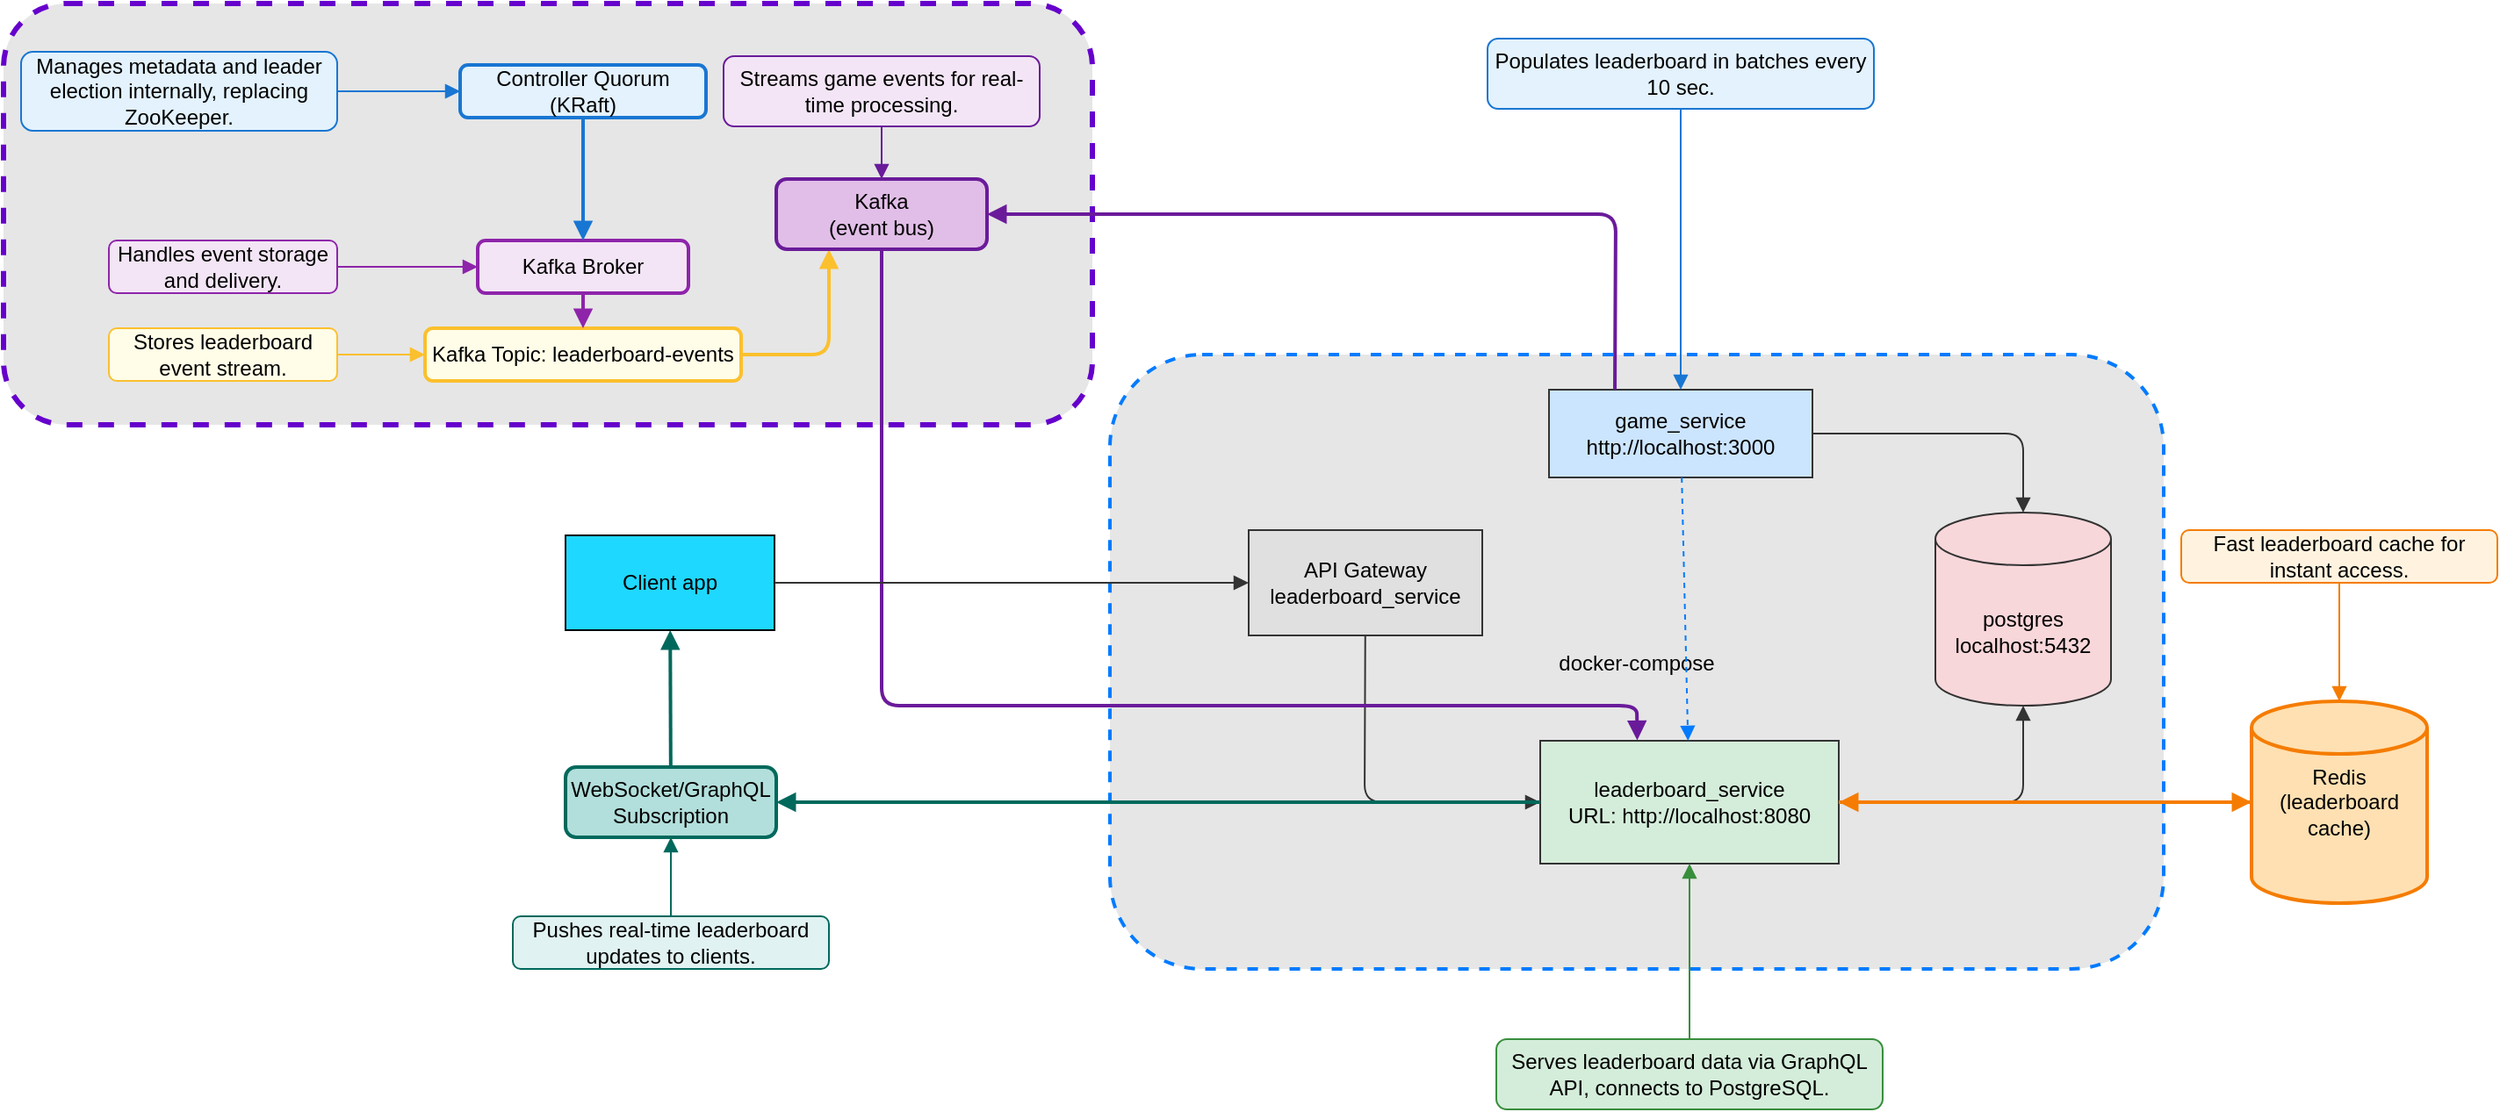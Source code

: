<mxfile>
    <diagram id="1wpUK6OHLdWYX9Pw8Wzb" name="Page-1">
        <mxGraphModel dx="2230" dy="1193" grid="0" gridSize="10" guides="1" tooltips="1" connect="1" arrows="1" fold="1" page="0" pageScale="1" pageWidth="850" pageHeight="1100" math="0" shadow="0">
            <root>
                <mxCell id="0"/>
                <mxCell id="1" parent="0"/>
                <mxCell id="dc-boundary" value="docker-compose" style="rounded=1;strokeColor=#007bff;strokeWidth=2;dashed=1;fillColor=#E6E6E6;" parent="1" vertex="1">
                    <mxGeometry x="80" y="180" width="600" height="350" as="geometry"/>
                </mxCell>
                <mxCell id="12" value="API Gateway&lt;div&gt;leaderboard_service&lt;/div&gt;" style="rounded=0;whiteSpace=wrap;html=1;fillColor=#e0e0e0;strokeColor=#333333;" parent="dc-boundary" vertex="1">
                    <mxGeometry x="79" y="100" width="133" height="60" as="geometry"/>
                </mxCell>
                <mxCell id="18" value="game_service&lt;br&gt;http://localhost:3000" style="rounded=0;whiteSpace=wrap;html=1;fillColor=#cce5ff;strokeColor=#333333;" parent="dc-boundary" vertex="1">
                    <mxGeometry x="250" y="20" width="150" height="50" as="geometry"/>
                </mxCell>
                <mxCell id="8" value="leaderboard_service&lt;br&gt;URL: http://localhost:8080" style="rounded=0;whiteSpace=wrap;html=1;fillColor=#d4edda;strokeColor=#333333;" parent="dc-boundary" vertex="1">
                    <mxGeometry x="245" y="220" width="170" height="70" as="geometry"/>
                </mxCell>
                <mxCell id="7" value="postgres&lt;br&gt;localhost:5432" style="shape=cylinder3;whiteSpace=wrap;html=1;boundedLbl=1;backgroundOutline=1;size=15;fillColor=#f8d7da;strokeColor=#333333;" parent="dc-boundary" vertex="1">
                    <mxGeometry x="470" y="90" width="100" height="110" as="geometry"/>
                </mxCell>
                <mxCell id="a3" style="edgeStyle=none;html=1;endArrow=block;strokeColor=#333333;entryX=0;entryY=0.5;entryDx=0;entryDy=0;" parent="dc-boundary" source="12" target="8" edge="1">
                    <mxGeometry relative="1" as="geometry">
                        <Array as="points">
                            <mxPoint x="145" y="255"/>
                        </Array>
                    </mxGeometry>
                </mxCell>
                <mxCell id="a4" style="edgeStyle=none;html=1;endArrow=block;dashed=1;strokeColor=#007bff;" parent="dc-boundary" source="18" target="8" edge="1">
                    <mxGeometry relative="1" as="geometry"/>
                </mxCell>
                <mxCell id="a5" style="edgeStyle=none;html=1;endArrow=block;strokeColor=#333333;exitX=1;exitY=0.5;exitDx=0;exitDy=0;entryX=0.5;entryY=0;entryDx=0;entryDy=0;entryPerimeter=0;" parent="dc-boundary" source="18" target="7" edge="1">
                    <mxGeometry relative="1" as="geometry">
                        <Array as="points">
                            <mxPoint x="520" y="45"/>
                        </Array>
                    </mxGeometry>
                </mxCell>
                <mxCell id="a6" style="edgeStyle=none;html=1;endArrow=block;strokeColor=#333333;exitX=1;exitY=0.5;exitDx=0;exitDy=0;entryX=0.5;entryY=1;entryDx=0;entryDy=0;entryPerimeter=0;" parent="dc-boundary" source="8" target="7" edge="1">
                    <mxGeometry relative="1" as="geometry">
                        <Array as="points">
                            <mxPoint x="520" y="255"/>
                        </Array>
                    </mxGeometry>
                </mxCell>
                <mxCell id="19" value="" style="rounded=1;whiteSpace=wrap;html=1;fillColor=#E6E6E6;dashed=1;strokeColor=#6600CC;strokeWidth=3;" parent="1" vertex="1">
                    <mxGeometry x="-550" y="-20" width="620" height="240" as="geometry"/>
                </mxCell>
                <mxCell id="controller_quorum" value="Controller Quorum (KRaft)" style="rounded=1;whiteSpace=wrap;html=1;fillColor=#e3f2fd;strokeColor=#1976d2;strokeWidth=2;" parent="1" vertex="1">
                    <mxGeometry x="-290" y="15" width="140" height="30" as="geometry"/>
                </mxCell>
                <mxCell id="kafka_broker" value="Kafka Broker" style="rounded=1;whiteSpace=wrap;html=1;fillColor=#f3e5f5;strokeColor=#8e24aa;strokeWidth=2;" parent="1" vertex="1">
                    <mxGeometry x="-280" y="115" width="120" height="30" as="geometry"/>
                </mxCell>
                <mxCell id="kafka_topic" value="Kafka Topic: leaderboard-events" style="rounded=1;whiteSpace=wrap;html=1;fillColor=#fffde7;strokeColor=#fbc02d;strokeWidth=2;" parent="1" vertex="1">
                    <mxGeometry x="-310" y="165" width="180" height="30" as="geometry"/>
                </mxCell>
                <mxCell id="arrow_cq_kafka" style="edgeStyle=none;html=1;endArrow=block;strokeColor=#1976d2;strokeWidth=2;exitX=0.5;exitY=1;exitDx=0;exitDy=0;entryX=0.5;entryY=0;entryDx=0;entryDy=0;" parent="1" source="controller_quorum" target="kafka_broker" edge="1">
                    <mxGeometry relative="1" as="geometry">
                        <Array as="points"/>
                    </mxGeometry>
                </mxCell>
                <mxCell id="arrow_kafka_topic" style="edgeStyle=none;html=1;endArrow=block;strokeColor=#8e24aa;strokeWidth=2;" parent="1" source="kafka_broker" target="kafka_topic" edge="1">
                    <mxGeometry relative="1" as="geometry"/>
                </mxCell>
                <mxCell id="bubble_broker" value="Handles event storage and delivery." style="rounded=1;whiteSpace=wrap;html=1;fillColor=#f3e5f5;strokeColor=#8e24aa;" parent="1" vertex="1">
                    <mxGeometry x="-490" y="115" width="130" height="30" as="geometry"/>
                </mxCell>
                <mxCell id="arrow_bubble_broker" style="edgeStyle=none;html=1;endArrow=block;strokeColor=#8e24aa;" parent="1" source="bubble_broker" target="kafka_broker" edge="1">
                    <mxGeometry relative="1" as="geometry"/>
                </mxCell>
                <mxCell id="bubble_topic" value="Stores leaderboard event stream." style="rounded=1;whiteSpace=wrap;html=1;fillColor=#fffde7;strokeColor=#fbc02d;" parent="1" vertex="1">
                    <mxGeometry x="-490" y="165" width="130" height="30" as="geometry"/>
                </mxCell>
                <mxCell id="arrow_bubble_topic" style="edgeStyle=none;html=1;endArrow=block;strokeColor=#fbc02d;" parent="1" source="bubble_topic" target="kafka_topic" edge="1">
                    <mxGeometry relative="1" as="geometry"/>
                </mxCell>
                <mxCell id="bubble_cq" value="Manages metadata and leader election internally, replacing ZooKeeper." style="rounded=1;whiteSpace=wrap;html=1;fillColor=#e3f2fd;strokeColor=#1976d2;" parent="1" vertex="1">
                    <mxGeometry x="-540" y="7.5" width="180" height="45" as="geometry"/>
                </mxCell>
                <mxCell id="arrow_bubble_cq" style="edgeStyle=none;html=1;endArrow=block;strokeColor=#1976d2;entryX=0;entryY=0.5;entryDx=0;entryDy=0;exitX=1;exitY=0.5;exitDx=0;exitDy=0;" parent="1" source="bubble_cq" target="controller_quorum" edge="1">
                    <mxGeometry relative="1" as="geometry">
                        <mxPoint x="-330" y="29.074" as="sourcePoint"/>
                        <mxPoint x="-300" y="45" as="targetPoint"/>
                    </mxGeometry>
                </mxCell>
                <mxCell id="arrow_topic_kafka" style="edgeStyle=none;html=1;endArrow=block;strokeColor=#fbc02d;strokeWidth=2;exitX=1;exitY=0.5;exitDx=0;exitDy=0;entryX=0.25;entryY=1;entryDx=0;entryDy=0;" parent="1" source="kafka_topic" target="kafka" edge="1">
                    <mxGeometry relative="1" as="geometry">
                        <Array as="points">
                            <mxPoint x="-80" y="180"/>
                        </Array>
                    </mxGeometry>
                </mxCell>
                <mxCell id="kafka" value="Kafka&lt;br&gt;(event bus)" style="rounded=1;whiteSpace=wrap;html=1;fillColor=#e1bee7;strokeColor=#6a1b9a;strokeWidth=2;" parent="1" vertex="1">
                    <mxGeometry x="-110" y="80" width="120" height="40" as="geometry"/>
                </mxCell>
                <mxCell id="redis" value="Redis&lt;br&gt;(leaderboard cache)" style="shape=cylinder3;whiteSpace=wrap;html=1;fillColor=#ffe0b2;strokeColor=#f57c00;strokeWidth=2;" parent="1" vertex="1">
                    <mxGeometry x="730" y="377.5" width="100" height="115" as="geometry"/>
                </mxCell>
                <mxCell id="ws_sub" value="WebSocket/GraphQL Subscription" style="rounded=1;whiteSpace=wrap;html=1;fillColor=#b2dfdb;strokeColor=#00695c;strokeWidth=2;" parent="1" vertex="1">
                    <mxGeometry x="-230" y="415" width="120" height="40" as="geometry"/>
                </mxCell>
                <mxCell id="arrow_gs_kafka" style="edgeStyle=none;html=1;endArrow=block;strokeColor=#6a1b9a;strokeWidth=2;exitX=0.25;exitY=0;exitDx=0;exitDy=0;" parent="1" source="18" target="kafka" edge="1">
                    <mxGeometry relative="1" as="geometry">
                        <Array as="points">
                            <mxPoint x="368" y="100"/>
                        </Array>
                    </mxGeometry>
                </mxCell>
                <mxCell id="arrow_kafka_lb" style="edgeStyle=none;html=1;endArrow=block;strokeColor=#6a1b9a;strokeWidth=2;entryX=0.325;entryY=-0.004;entryDx=0;entryDy=0;entryPerimeter=0;exitX=0.5;exitY=1;exitDx=0;exitDy=0;" parent="1" source="kafka" target="8" edge="1">
                    <mxGeometry relative="1" as="geometry">
                        <mxPoint x="30" y="110" as="sourcePoint"/>
                        <Array as="points">
                            <mxPoint x="-50" y="380"/>
                            <mxPoint x="380" y="380"/>
                        </Array>
                    </mxGeometry>
                </mxCell>
                <mxCell id="arrow_lb_redis" style="edgeStyle=none;html=1;endArrow=block;strokeColor=#f57c00;strokeWidth=2;" parent="1" source="8" target="redis" edge="1">
                    <mxGeometry relative="1" as="geometry"/>
                </mxCell>
                <mxCell id="arrow_redis_lb" style="edgeStyle=none;html=1;endArrow=block;strokeColor=#f57c00;strokeWidth=2;dashed=1;" parent="1" source="redis" target="8" edge="1">
                    <mxGeometry relative="1" as="geometry"/>
                </mxCell>
                <mxCell id="arrow_lb_ws" style="edgeStyle=none;html=1;endArrow=block;strokeColor=#00695c;strokeWidth=2;" parent="1" source="8" target="ws_sub" edge="1">
                    <mxGeometry relative="1" as="geometry"/>
                </mxCell>
                <mxCell id="arrow_ws_client" style="edgeStyle=none;html=1;endArrow=block;strokeColor=#00695c;strokeWidth=2;" parent="1" source="ws_sub" target="15" edge="1">
                    <mxGeometry relative="1" as="geometry"/>
                </mxCell>
                <mxCell id="bubble_kafka" value="Streams game events for real-time processing." style="rounded=1;whiteSpace=wrap;html=1;fillColor=#f3e5f5;strokeColor=#6a1b9a;" parent="1" vertex="1">
                    <mxGeometry x="-140" y="10" width="180" height="40" as="geometry"/>
                </mxCell>
                <mxCell id="arrow_bubble_kafka" style="edgeStyle=none;html=1;endArrow=block;strokeColor=#6a1b9a;" parent="1" source="bubble_kafka" target="kafka" edge="1">
                    <mxGeometry relative="1" as="geometry"/>
                </mxCell>
                <mxCell id="bubble_redis" value="Fast leaderboard cache for instant access." style="rounded=1;whiteSpace=wrap;html=1;fillColor=#fff3e0;strokeColor=#f57c00;" parent="1" vertex="1">
                    <mxGeometry x="690" y="280" width="180" height="30" as="geometry"/>
                </mxCell>
                <mxCell id="arrow_bubble_redis" style="edgeStyle=none;html=1;endArrow=block;strokeColor=#f57c00;" parent="1" source="bubble_redis" target="redis" edge="1">
                    <mxGeometry relative="1" as="geometry"/>
                </mxCell>
                <mxCell id="bubble_ws" value="Pushes real-time leaderboard updates to clients." style="rounded=1;whiteSpace=wrap;html=1;fillColor=#e0f2f1;strokeColor=#00695c;" parent="1" vertex="1">
                    <mxGeometry x="-260" y="500" width="180" height="30" as="geometry"/>
                </mxCell>
                <mxCell id="arrow_bubble_ws" style="edgeStyle=none;html=1;endArrow=block;strokeColor=#00695c;" parent="1" source="bubble_ws" target="ws_sub" edge="1">
                    <mxGeometry relative="1" as="geometry"/>
                </mxCell>
                <mxCell id="15" value="Client app" style="text;html=1;align=center;verticalAlign=middle;whiteSpace=wrap;rounded=0;fillColor=#1FD8FF;strokeColor=default;" parent="1" vertex="1">
                    <mxGeometry x="-230" y="283" width="119" height="54" as="geometry"/>
                </mxCell>
                <mxCell id="desc_game" value="Populates leaderboard in batches every 10 sec." style="rounded=1;whiteSpace=wrap;html=1;fillColor=#e3f2fd;strokeColor=#1976d2;" parent="1" vertex="1">
                    <mxGeometry x="295" width="220" height="40" as="geometry"/>
                </mxCell>
                <mxCell id="arrow_desc_game" style="edgeStyle=none;html=1;endArrow=block;strokeColor=#1976d2;" parent="1" source="desc_game" target="18" edge="1">
                    <mxGeometry relative="1" as="geometry"/>
                </mxCell>
                <mxCell id="desc_leaderboard" value="Serves leaderboard data via GraphQL API, connects to PostgreSQL." style="rounded=1;whiteSpace=wrap;html=1;fillColor=#d4edda;strokeColor=#388e3c;" parent="1" vertex="1">
                    <mxGeometry x="300" y="570" width="220" height="40" as="geometry"/>
                </mxCell>
                <mxCell id="arrow_desc_leaderboard" style="edgeStyle=none;html=1;endArrow=block;strokeColor=#388e3c;" parent="1" source="desc_leaderboard" target="8" edge="1">
                    <mxGeometry relative="1" as="geometry"/>
                </mxCell>
                <mxCell id="a1" style="edgeStyle=none;html=1;endArrow=block;strokeColor=#333333;" parent="1" source="15" target="12" edge="1">
                    <mxGeometry relative="1" as="geometry"/>
                </mxCell>
            </root>
        </mxGraphModel>
    </diagram>
</mxfile>
